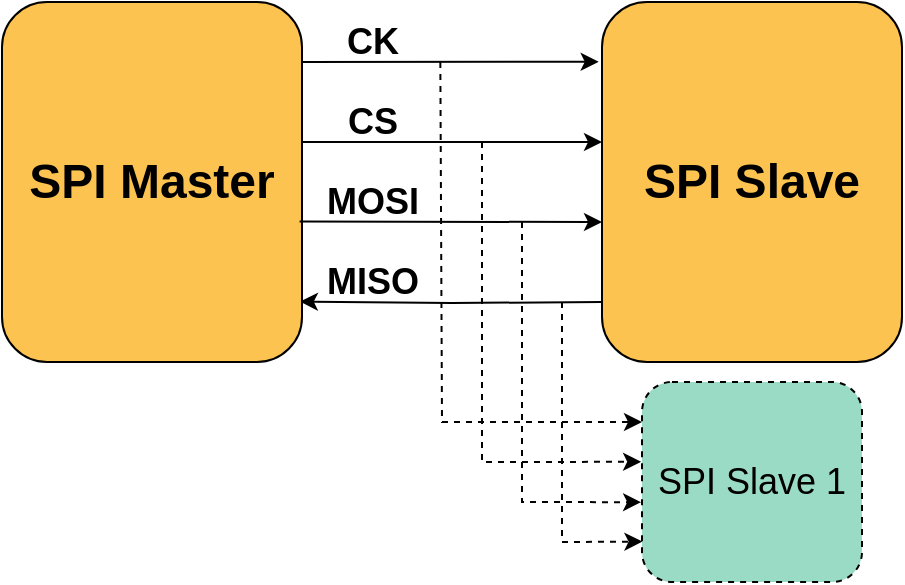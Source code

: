 <mxfile version="24.7.17">
  <diagram name="第 1 页" id="SDX2Iw5f-54_hSsRLQtp">
    <mxGraphModel dx="979" dy="1071" grid="1" gridSize="10" guides="1" tooltips="1" connect="1" arrows="1" fold="1" page="1" pageScale="1" pageWidth="827" pageHeight="1169" math="0" shadow="0">
      <root>
        <mxCell id="0" />
        <mxCell id="1" parent="0" />
        <mxCell id="9ZdrkcTks2xECNBm08NJ-5" style="edgeStyle=orthogonalEdgeStyle;rounded=0;orthogonalLoop=1;jettySize=auto;html=1;entryX=0.993;entryY=0.832;entryDx=0;entryDy=0;entryPerimeter=0;" parent="1" target="9ZdrkcTks2xECNBm08NJ-1" edge="1">
          <mxGeometry relative="1" as="geometry">
            <mxPoint x="500" y="400" as="sourcePoint" />
            <mxPoint x="350" y="401" as="targetPoint" />
          </mxGeometry>
        </mxCell>
        <mxCell id="9ZdrkcTks2xECNBm08NJ-1" value="&lt;font style=&quot;font-size: 24px;&quot;&gt;&lt;b&gt;SPI Master&lt;/b&gt;&lt;/font&gt;" style="rounded=1;whiteSpace=wrap;html=1;fillColor=#FCC351;" parent="1" vertex="1">
          <mxGeometry x="200" y="250" width="150" height="180" as="geometry" />
        </mxCell>
        <mxCell id="9ZdrkcTks2xECNBm08NJ-2" value="" style="endArrow=classic;html=1;rounded=0;exitX=1;exitY=0.25;exitDx=0;exitDy=0;entryX=-0.011;entryY=0.166;entryDx=0;entryDy=0;entryPerimeter=0;" parent="1" target="9ZdrkcTks2xECNBm08NJ-3" edge="1">
          <mxGeometry width="50" height="50" relative="1" as="geometry">
            <mxPoint x="350" y="280" as="sourcePoint" />
            <mxPoint x="520" y="280" as="targetPoint" />
          </mxGeometry>
        </mxCell>
        <mxCell id="9ZdrkcTks2xECNBm08NJ-3" value="&lt;font style=&quot;font-size: 24px;&quot;&gt;&lt;b&gt;SPI Slave&lt;/b&gt;&lt;/font&gt;" style="rounded=1;whiteSpace=wrap;html=1;fillColor=#FCC351;" parent="1" vertex="1">
          <mxGeometry x="500" y="250" width="150" height="180" as="geometry" />
        </mxCell>
        <mxCell id="9ZdrkcTks2xECNBm08NJ-4" style="edgeStyle=orthogonalEdgeStyle;rounded=0;orthogonalLoop=1;jettySize=auto;html=1;exitX=0.5;exitY=1;exitDx=0;exitDy=0;" parent="1" source="9ZdrkcTks2xECNBm08NJ-1" target="9ZdrkcTks2xECNBm08NJ-1" edge="1">
          <mxGeometry relative="1" as="geometry" />
        </mxCell>
        <mxCell id="9ZdrkcTks2xECNBm08NJ-6" value="" style="endArrow=classic;html=1;rounded=0;exitX=0.992;exitY=0.61;exitDx=0;exitDy=0;exitPerimeter=0;" parent="1" source="9ZdrkcTks2xECNBm08NJ-1" edge="1">
          <mxGeometry width="50" height="50" relative="1" as="geometry">
            <mxPoint x="370" y="360" as="sourcePoint" />
            <mxPoint x="500" y="360" as="targetPoint" />
          </mxGeometry>
        </mxCell>
        <mxCell id="9ZdrkcTks2xECNBm08NJ-7" value="" style="endArrow=classic;html=1;rounded=0;exitX=1;exitY=0.25;exitDx=0;exitDy=0;" parent="1" edge="1">
          <mxGeometry width="50" height="50" relative="1" as="geometry">
            <mxPoint x="350" y="320" as="sourcePoint" />
            <mxPoint x="500" y="320" as="targetPoint" />
          </mxGeometry>
        </mxCell>
        <mxCell id="9ZdrkcTks2xECNBm08NJ-9" value="&lt;font style=&quot;font-size: 18px;&quot;&gt;&lt;b&gt;CK&lt;/b&gt;&lt;/font&gt;" style="text;html=1;align=center;verticalAlign=middle;resizable=0;points=[];autosize=1;strokeColor=none;fillColor=none;" parent="1" vertex="1">
          <mxGeometry x="360" y="250" width="50" height="40" as="geometry" />
        </mxCell>
        <mxCell id="9ZdrkcTks2xECNBm08NJ-10" value="&lt;font style=&quot;font-size: 18px;&quot;&gt;&lt;b&gt;CS&lt;/b&gt;&lt;/font&gt;" style="text;html=1;align=center;verticalAlign=middle;resizable=0;points=[];autosize=1;strokeColor=none;fillColor=none;" parent="1" vertex="1">
          <mxGeometry x="360" y="290" width="50" height="40" as="geometry" />
        </mxCell>
        <mxCell id="9ZdrkcTks2xECNBm08NJ-11" value="&lt;font style=&quot;font-size: 18px;&quot;&gt;&lt;b&gt;MOSI&lt;/b&gt;&lt;/font&gt;" style="text;html=1;align=center;verticalAlign=middle;resizable=0;points=[];autosize=1;strokeColor=none;fillColor=none;" parent="1" vertex="1">
          <mxGeometry x="350" y="330" width="70" height="40" as="geometry" />
        </mxCell>
        <mxCell id="9ZdrkcTks2xECNBm08NJ-12" value="&lt;font style=&quot;font-size: 18px;&quot;&gt;&lt;b&gt;MISO&lt;/b&gt;&lt;/font&gt;" style="text;html=1;align=center;verticalAlign=middle;resizable=0;points=[];autosize=1;strokeColor=none;fillColor=none;" parent="1" vertex="1">
          <mxGeometry x="350" y="370" width="70" height="40" as="geometry" />
        </mxCell>
        <mxCell id="9ZdrkcTks2xECNBm08NJ-13" value="" style="endArrow=classic;html=1;rounded=0;dashed=1;sourcePerimeterSpacing=0;startSize=6;" parent="1" edge="1">
          <mxGeometry width="50" height="50" relative="1" as="geometry">
            <mxPoint x="419.17" y="280" as="sourcePoint" />
            <mxPoint x="520" y="460" as="targetPoint" />
            <Array as="points">
              <mxPoint x="420" y="460" />
            </Array>
          </mxGeometry>
        </mxCell>
        <mxCell id="9ZdrkcTks2xECNBm08NJ-14" value="" style="endArrow=classic;html=1;rounded=0;dashed=1;entryX=-0.004;entryY=0.399;entryDx=0;entryDy=0;entryPerimeter=0;" parent="1" target="9ZdrkcTks2xECNBm08NJ-17" edge="1">
          <mxGeometry width="50" height="50" relative="1" as="geometry">
            <mxPoint x="440" y="320" as="sourcePoint" />
            <mxPoint x="520" y="520" as="targetPoint" />
            <Array as="points">
              <mxPoint x="440" y="480" />
            </Array>
          </mxGeometry>
        </mxCell>
        <mxCell id="9ZdrkcTks2xECNBm08NJ-15" value="" style="endArrow=classic;html=1;rounded=0;dashed=1;entryX=-0.004;entryY=0.601;entryDx=0;entryDy=0;entryPerimeter=0;" parent="1" target="9ZdrkcTks2xECNBm08NJ-17" edge="1">
          <mxGeometry width="50" height="50" relative="1" as="geometry">
            <mxPoint x="460" y="360" as="sourcePoint" />
            <mxPoint x="520" y="560" as="targetPoint" />
            <Array as="points">
              <mxPoint x="460" y="500" />
            </Array>
          </mxGeometry>
        </mxCell>
        <mxCell id="9ZdrkcTks2xECNBm08NJ-16" value="" style="endArrow=classic;html=1;rounded=0;dashed=1;entryX=0.002;entryY=0.798;entryDx=0;entryDy=0;entryPerimeter=0;" parent="1" target="9ZdrkcTks2xECNBm08NJ-17" edge="1">
          <mxGeometry width="50" height="50" relative="1" as="geometry">
            <mxPoint x="480" y="400" as="sourcePoint" />
            <mxPoint x="519" y="540" as="targetPoint" />
            <Array as="points">
              <mxPoint x="480" y="520" />
            </Array>
          </mxGeometry>
        </mxCell>
        <mxCell id="9ZdrkcTks2xECNBm08NJ-17" value="&lt;font style=&quot;font-size: 18px;&quot;&gt;SPI Slave 1&lt;/font&gt;" style="rounded=1;whiteSpace=wrap;html=1;dashed=1;fillColor=#9ADBC5;" parent="1" vertex="1">
          <mxGeometry x="520" y="440" width="110" height="100" as="geometry" />
        </mxCell>
      </root>
    </mxGraphModel>
  </diagram>
</mxfile>
